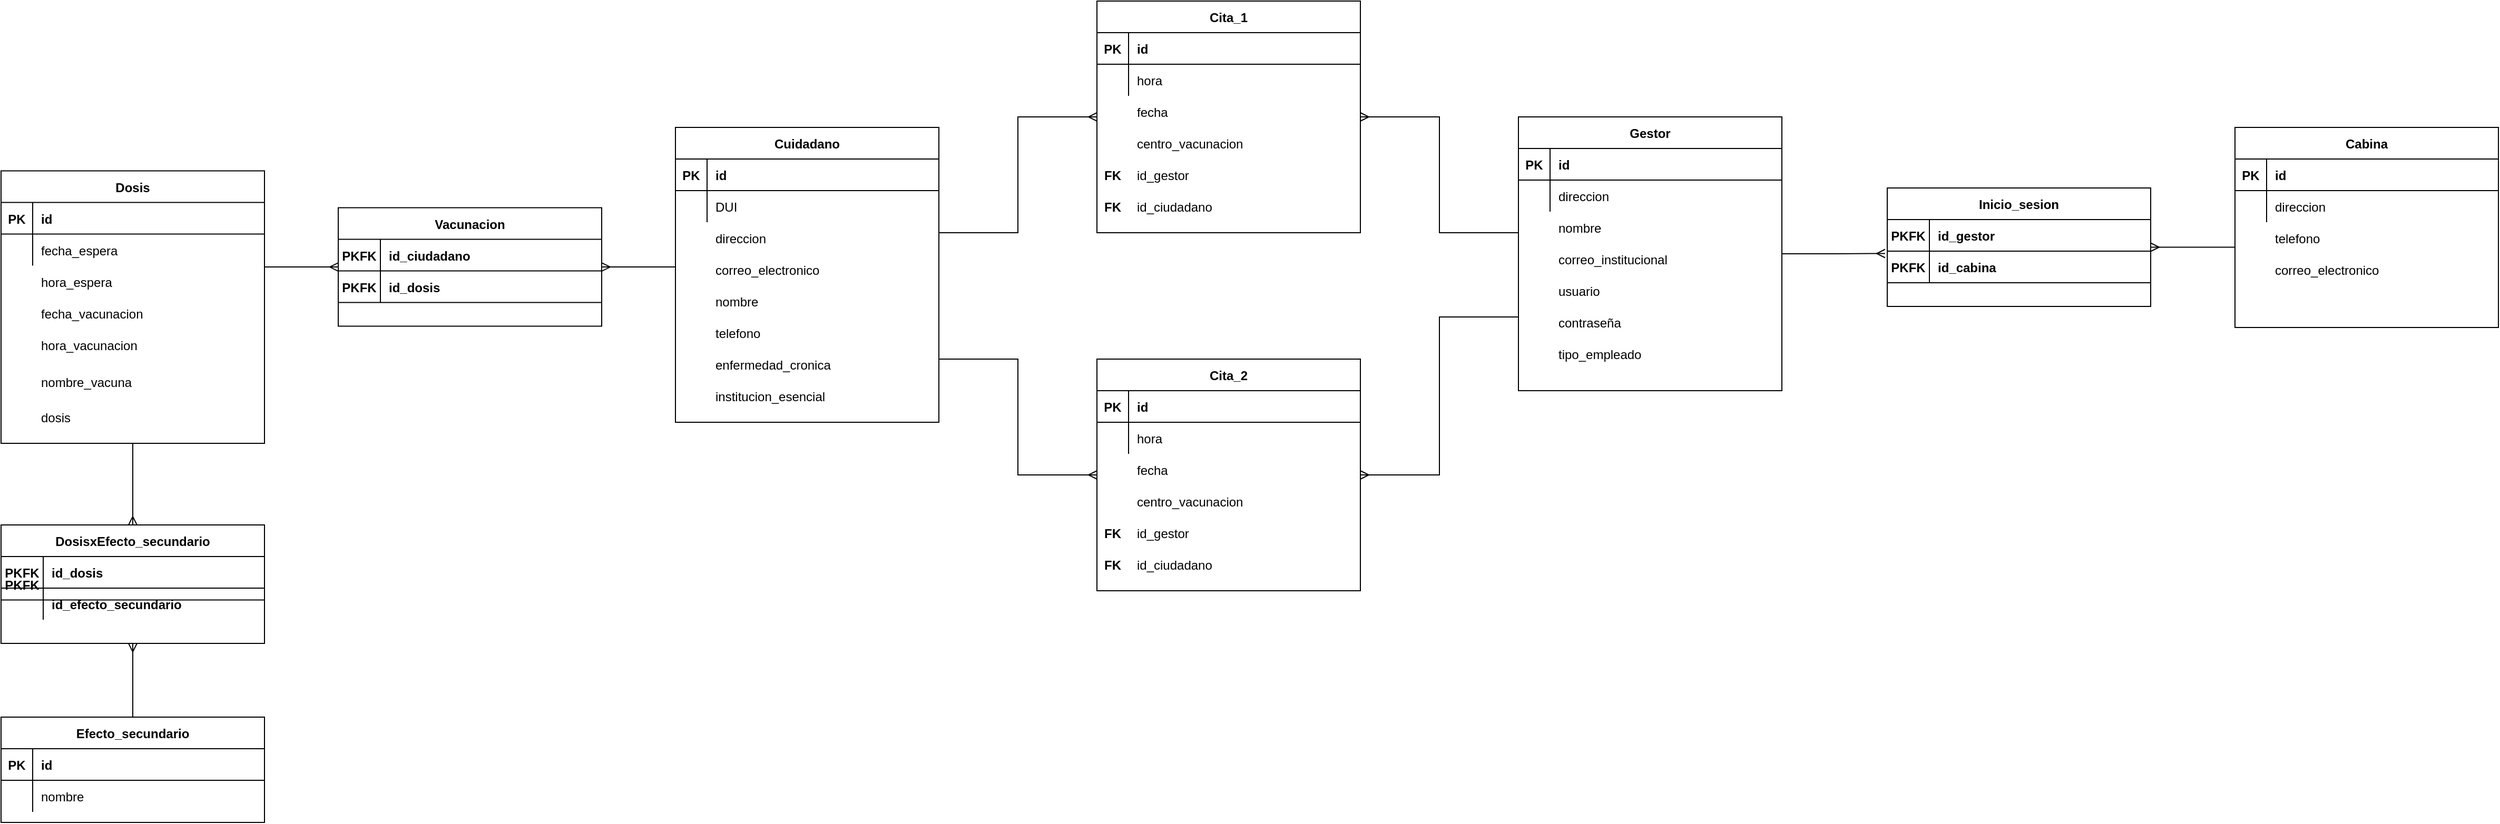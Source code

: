 <mxfile version="14.6.13" type="device"><diagram id="R2lEEEUBdFMjLlhIrx00" name="Page-1"><mxGraphModel dx="3122" dy="1922" grid="1" gridSize="10" guides="1" tooltips="1" connect="1" arrows="1" fold="1" page="1" pageScale="1" pageWidth="850" pageHeight="1100" math="0" shadow="0" extFonts="Permanent Marker^https://fonts.googleapis.com/css?family=Permanent+Marker"><root><mxCell id="0"/><mxCell id="1" parent="0"/><mxCell id="qqLdBo9f3dMh6hDnb5SD-5" style="edgeStyle=orthogonalEdgeStyle;rounded=0;orthogonalLoop=1;jettySize=auto;html=1;entryX=-0.008;entryY=0.075;entryDx=0;entryDy=0;entryPerimeter=0;endArrow=ERmany;endFill=0;" parent="1" source="C-vyLk0tnHw3VtMMgP7b-23" target="MA9Mu7SeojF8FFZjtJZD-76" edge="1"><mxGeometry relative="1" as="geometry"/></mxCell><mxCell id="qqLdBo9f3dMh6hDnb5SD-27" style="edgeStyle=orthogonalEdgeStyle;rounded=0;orthogonalLoop=1;jettySize=auto;html=1;startArrow=none;startFill=0;endArrow=ERmany;endFill=0;" parent="1" source="C-vyLk0tnHw3VtMMgP7b-23" edge="1"><mxGeometry relative="1" as="geometry"><mxPoint x="-120" y="-150" as="targetPoint"/><Array as="points"><mxPoint x="-45" y="-40"/><mxPoint x="-45" y="-150"/></Array></mxGeometry></mxCell><mxCell id="qqLdBo9f3dMh6hDnb5SD-28" style="edgeStyle=orthogonalEdgeStyle;rounded=0;orthogonalLoop=1;jettySize=auto;html=1;startArrow=none;startFill=0;endArrow=ERmany;endFill=0;" parent="1" source="C-vyLk0tnHw3VtMMgP7b-23" target="qqLdBo9f3dMh6hDnb5SD-14" edge="1"><mxGeometry relative="1" as="geometry"><Array as="points"><mxPoint x="-45" y="40"/><mxPoint x="-45" y="190"/></Array></mxGeometry></mxCell><mxCell id="C-vyLk0tnHw3VtMMgP7b-23" value="Gestor" style="shape=table;startSize=30;container=1;collapsible=1;childLayout=tableLayout;fixedRows=1;rowLines=0;fontStyle=1;align=center;resizeLast=1;" parent="1" vertex="1"><mxGeometry x="30" y="-150" width="250" height="260" as="geometry"/></mxCell><mxCell id="C-vyLk0tnHw3VtMMgP7b-24" value="" style="shape=partialRectangle;collapsible=0;dropTarget=0;pointerEvents=0;fillColor=none;points=[[0,0.5],[1,0.5]];portConstraint=eastwest;top=0;left=0;right=0;bottom=1;" parent="C-vyLk0tnHw3VtMMgP7b-23" vertex="1"><mxGeometry y="30" width="250" height="30" as="geometry"/></mxCell><mxCell id="C-vyLk0tnHw3VtMMgP7b-25" value="PK" style="shape=partialRectangle;overflow=hidden;connectable=0;fillColor=none;top=0;left=0;bottom=0;right=0;fontStyle=1;" parent="C-vyLk0tnHw3VtMMgP7b-24" vertex="1"><mxGeometry width="30" height="30" as="geometry"/></mxCell><mxCell id="C-vyLk0tnHw3VtMMgP7b-26" value="id" style="shape=partialRectangle;overflow=hidden;connectable=0;fillColor=none;top=0;left=0;bottom=0;right=0;align=left;spacingLeft=6;fontStyle=1;" parent="C-vyLk0tnHw3VtMMgP7b-24" vertex="1"><mxGeometry x="30" width="220" height="30" as="geometry"/></mxCell><mxCell id="C-vyLk0tnHw3VtMMgP7b-27" value="" style="shape=partialRectangle;collapsible=0;dropTarget=0;pointerEvents=0;fillColor=none;points=[[0,0.5],[1,0.5]];portConstraint=eastwest;top=0;left=0;right=0;bottom=0;" parent="C-vyLk0tnHw3VtMMgP7b-23" vertex="1"><mxGeometry y="60" width="250" height="30" as="geometry"/></mxCell><mxCell id="C-vyLk0tnHw3VtMMgP7b-28" value="" style="shape=partialRectangle;overflow=hidden;connectable=0;fillColor=none;top=0;left=0;bottom=0;right=0;" parent="C-vyLk0tnHw3VtMMgP7b-27" vertex="1"><mxGeometry width="30" height="30" as="geometry"/></mxCell><mxCell id="C-vyLk0tnHw3VtMMgP7b-29" value="direccion" style="shape=partialRectangle;overflow=hidden;connectable=0;fillColor=none;top=0;left=0;bottom=0;right=0;align=left;spacingLeft=6;" parent="C-vyLk0tnHw3VtMMgP7b-27" vertex="1"><mxGeometry x="30" width="220" height="30" as="geometry"/></mxCell><mxCell id="a09OMMPC70132mkgU2HK-1" value="tipo_empleado" style="shape=partialRectangle;overflow=hidden;connectable=0;fillColor=none;top=0;left=0;bottom=0;right=0;align=left;spacingLeft=6;" parent="1" vertex="1"><mxGeometry x="60" y="60" width="220" height="30" as="geometry"/></mxCell><mxCell id="a09OMMPC70132mkgU2HK-2" value="correo_institucional" style="shape=partialRectangle;overflow=hidden;connectable=0;fillColor=none;top=0;left=0;bottom=0;right=0;align=left;spacingLeft=6;" parent="1" vertex="1"><mxGeometry x="60" y="-30" width="210" height="30" as="geometry"/></mxCell><mxCell id="a09OMMPC70132mkgU2HK-3" value="nombre" style="shape=partialRectangle;overflow=hidden;connectable=0;fillColor=none;top=0;left=0;bottom=0;right=0;align=left;spacingLeft=6;" parent="1" vertex="1"><mxGeometry x="60" y="-60" width="220" height="30" as="geometry"/></mxCell><mxCell id="a09OMMPC70132mkgU2HK-4" value="Cabina" style="shape=table;startSize=30;container=1;collapsible=1;childLayout=tableLayout;fixedRows=1;rowLines=0;fontStyle=1;align=center;resizeLast=1;" parent="1" vertex="1"><mxGeometry x="710" y="-140" width="250" height="190" as="geometry"/></mxCell><mxCell id="a09OMMPC70132mkgU2HK-5" value="" style="shape=partialRectangle;collapsible=0;dropTarget=0;pointerEvents=0;fillColor=none;points=[[0,0.5],[1,0.5]];portConstraint=eastwest;top=0;left=0;right=0;bottom=1;" parent="a09OMMPC70132mkgU2HK-4" vertex="1"><mxGeometry y="30" width="250" height="30" as="geometry"/></mxCell><mxCell id="a09OMMPC70132mkgU2HK-6" value="PK" style="shape=partialRectangle;overflow=hidden;connectable=0;fillColor=none;top=0;left=0;bottom=0;right=0;fontStyle=1;" parent="a09OMMPC70132mkgU2HK-5" vertex="1"><mxGeometry width="30" height="30" as="geometry"/></mxCell><mxCell id="a09OMMPC70132mkgU2HK-7" value="id" style="shape=partialRectangle;overflow=hidden;connectable=0;fillColor=none;top=0;left=0;bottom=0;right=0;align=left;spacingLeft=6;fontStyle=1;" parent="a09OMMPC70132mkgU2HK-5" vertex="1"><mxGeometry x="30" width="220" height="30" as="geometry"/></mxCell><mxCell id="a09OMMPC70132mkgU2HK-8" value="" style="shape=partialRectangle;collapsible=0;dropTarget=0;pointerEvents=0;fillColor=none;points=[[0,0.5],[1,0.5]];portConstraint=eastwest;top=0;left=0;right=0;bottom=0;" parent="a09OMMPC70132mkgU2HK-4" vertex="1"><mxGeometry y="60" width="250" height="30" as="geometry"/></mxCell><mxCell id="a09OMMPC70132mkgU2HK-9" value="" style="shape=partialRectangle;overflow=hidden;connectable=0;fillColor=none;top=0;left=0;bottom=0;right=0;" parent="a09OMMPC70132mkgU2HK-8" vertex="1"><mxGeometry width="30" height="30" as="geometry"/></mxCell><mxCell id="a09OMMPC70132mkgU2HK-10" value="direccion" style="shape=partialRectangle;overflow=hidden;connectable=0;fillColor=none;top=0;left=0;bottom=0;right=0;align=left;spacingLeft=6;" parent="a09OMMPC70132mkgU2HK-8" vertex="1"><mxGeometry x="30" width="220" height="30" as="geometry"/></mxCell><mxCell id="a09OMMPC70132mkgU2HK-11" value="telefono" style="shape=partialRectangle;overflow=hidden;connectable=0;fillColor=none;top=0;left=0;bottom=0;right=0;align=left;spacingLeft=6;" parent="1" vertex="1"><mxGeometry x="740" y="-50" width="220" height="30" as="geometry"/></mxCell><mxCell id="a09OMMPC70132mkgU2HK-12" value="correo_electronico" style="shape=partialRectangle;overflow=hidden;connectable=0;fillColor=none;top=0;left=0;bottom=0;right=0;align=left;spacingLeft=6;" parent="1" vertex="1"><mxGeometry x="740" y="-20" width="220" height="30" as="geometry"/></mxCell><mxCell id="a09OMMPC70132mkgU2HK-25" value="Cita_1" style="shape=table;startSize=30;container=1;collapsible=1;childLayout=tableLayout;fixedRows=1;rowLines=0;fontStyle=1;align=center;resizeLast=1;" parent="1" vertex="1"><mxGeometry x="-370" y="-260" width="250" height="220" as="geometry"/></mxCell><mxCell id="a09OMMPC70132mkgU2HK-26" value="" style="shape=partialRectangle;collapsible=0;dropTarget=0;pointerEvents=0;fillColor=none;points=[[0,0.5],[1,0.5]];portConstraint=eastwest;top=0;left=0;right=0;bottom=1;" parent="a09OMMPC70132mkgU2HK-25" vertex="1"><mxGeometry y="30" width="250" height="30" as="geometry"/></mxCell><mxCell id="a09OMMPC70132mkgU2HK-27" value="PK" style="shape=partialRectangle;overflow=hidden;connectable=0;fillColor=none;top=0;left=0;bottom=0;right=0;fontStyle=1;" parent="a09OMMPC70132mkgU2HK-26" vertex="1"><mxGeometry width="30" height="30" as="geometry"/></mxCell><mxCell id="a09OMMPC70132mkgU2HK-28" value="id" style="shape=partialRectangle;overflow=hidden;connectable=0;fillColor=none;top=0;left=0;bottom=0;right=0;align=left;spacingLeft=6;fontStyle=1;" parent="a09OMMPC70132mkgU2HK-26" vertex="1"><mxGeometry x="30" width="220" height="30" as="geometry"/></mxCell><mxCell id="a09OMMPC70132mkgU2HK-29" value="" style="shape=partialRectangle;collapsible=0;dropTarget=0;pointerEvents=0;fillColor=none;points=[[0,0.5],[1,0.5]];portConstraint=eastwest;top=0;left=0;right=0;bottom=0;" parent="a09OMMPC70132mkgU2HK-25" vertex="1"><mxGeometry y="60" width="250" height="30" as="geometry"/></mxCell><mxCell id="a09OMMPC70132mkgU2HK-30" value="" style="shape=partialRectangle;overflow=hidden;connectable=0;fillColor=none;top=0;left=0;bottom=0;right=0;" parent="a09OMMPC70132mkgU2HK-29" vertex="1"><mxGeometry width="30" height="30" as="geometry"/></mxCell><mxCell id="a09OMMPC70132mkgU2HK-31" value="hora" style="shape=partialRectangle;overflow=hidden;connectable=0;fillColor=none;top=0;left=0;bottom=0;right=0;align=left;spacingLeft=6;" parent="a09OMMPC70132mkgU2HK-29" vertex="1"><mxGeometry x="30" width="220" height="30" as="geometry"/></mxCell><mxCell id="a09OMMPC70132mkgU2HK-33" value="centro_vacunacion" style="shape=partialRectangle;overflow=hidden;connectable=0;fillColor=none;top=0;left=0;bottom=0;right=0;align=left;spacingLeft=6;" parent="1" vertex="1"><mxGeometry x="-340" y="-140" width="220" height="30" as="geometry"/></mxCell><mxCell id="qqLdBo9f3dMh6hDnb5SD-30" style="edgeStyle=orthogonalEdgeStyle;rounded=0;orthogonalLoop=1;jettySize=auto;html=1;entryX=0;entryY=0.5;entryDx=0;entryDy=0;startArrow=none;startFill=0;endArrow=ERmany;endFill=0;" parent="1" source="a09OMMPC70132mkgU2HK-72" target="a09OMMPC70132mkgU2HK-25" edge="1"><mxGeometry relative="1" as="geometry"><Array as="points"><mxPoint x="-445" y="-40"/><mxPoint x="-445" y="-150"/></Array></mxGeometry></mxCell><mxCell id="qqLdBo9f3dMh6hDnb5SD-31" style="edgeStyle=orthogonalEdgeStyle;rounded=0;orthogonalLoop=1;jettySize=auto;html=1;entryX=0;entryY=0.5;entryDx=0;entryDy=0;startArrow=none;startFill=0;endArrow=ERmany;endFill=0;" parent="1" source="a09OMMPC70132mkgU2HK-72" target="qqLdBo9f3dMh6hDnb5SD-14" edge="1"><mxGeometry relative="1" as="geometry"><Array as="points"><mxPoint x="-445" y="80"/><mxPoint x="-445" y="190"/></Array></mxGeometry></mxCell><mxCell id="a09OMMPC70132mkgU2HK-72" value="Cuidadano" style="shape=table;startSize=30;container=1;collapsible=1;childLayout=tableLayout;fixedRows=1;rowLines=0;fontStyle=1;align=center;resizeLast=1;" parent="1" vertex="1"><mxGeometry x="-770" y="-140" width="250" height="280" as="geometry"/></mxCell><mxCell id="a09OMMPC70132mkgU2HK-73" value="" style="shape=partialRectangle;collapsible=0;dropTarget=0;pointerEvents=0;fillColor=none;points=[[0,0.5],[1,0.5]];portConstraint=eastwest;top=0;left=0;right=0;bottom=1;" parent="a09OMMPC70132mkgU2HK-72" vertex="1"><mxGeometry y="30" width="250" height="30" as="geometry"/></mxCell><mxCell id="a09OMMPC70132mkgU2HK-74" value="PK" style="shape=partialRectangle;overflow=hidden;connectable=0;fillColor=none;top=0;left=0;bottom=0;right=0;fontStyle=1;" parent="a09OMMPC70132mkgU2HK-73" vertex="1"><mxGeometry width="30" height="30" as="geometry"/></mxCell><mxCell id="a09OMMPC70132mkgU2HK-75" value="id" style="shape=partialRectangle;overflow=hidden;connectable=0;fillColor=none;top=0;left=0;bottom=0;right=0;align=left;spacingLeft=6;fontStyle=1;" parent="a09OMMPC70132mkgU2HK-73" vertex="1"><mxGeometry x="30" width="220" height="30" as="geometry"/></mxCell><mxCell id="a09OMMPC70132mkgU2HK-76" value="" style="shape=partialRectangle;collapsible=0;dropTarget=0;pointerEvents=0;fillColor=none;points=[[0,0.5],[1,0.5]];portConstraint=eastwest;top=0;left=0;right=0;bottom=0;" parent="a09OMMPC70132mkgU2HK-72" vertex="1"><mxGeometry y="60" width="250" height="30" as="geometry"/></mxCell><mxCell id="a09OMMPC70132mkgU2HK-77" value="" style="shape=partialRectangle;overflow=hidden;connectable=0;fillColor=none;top=0;left=0;bottom=0;right=0;" parent="a09OMMPC70132mkgU2HK-76" vertex="1"><mxGeometry width="30" height="30" as="geometry"/></mxCell><mxCell id="a09OMMPC70132mkgU2HK-78" value="DUI" style="shape=partialRectangle;overflow=hidden;connectable=0;fillColor=none;top=0;left=0;bottom=0;right=0;align=left;spacingLeft=6;" parent="a09OMMPC70132mkgU2HK-76" vertex="1"><mxGeometry x="30" width="220" height="30" as="geometry"/></mxCell><mxCell id="a09OMMPC70132mkgU2HK-79" value="direccion" style="shape=partialRectangle;overflow=hidden;connectable=0;fillColor=none;top=0;left=0;bottom=0;right=0;align=left;spacingLeft=6;" parent="1" vertex="1"><mxGeometry x="-740" y="-50" width="220" height="30" as="geometry"/></mxCell><mxCell id="a09OMMPC70132mkgU2HK-80" value="correo_electronico" style="shape=partialRectangle;overflow=hidden;connectable=0;fillColor=none;top=0;left=0;bottom=0;right=0;align=left;spacingLeft=6;" parent="1" vertex="1"><mxGeometry x="-740" y="-20" width="220" height="30" as="geometry"/></mxCell><mxCell id="a09OMMPC70132mkgU2HK-81" value="nombre" style="shape=partialRectangle;overflow=hidden;connectable=0;fillColor=none;top=0;left=0;bottom=0;right=0;align=left;spacingLeft=6;" parent="1" vertex="1"><mxGeometry x="-740" y="10" width="220" height="30" as="geometry"/></mxCell><mxCell id="a09OMMPC70132mkgU2HK-82" value="telefono" style="shape=partialRectangle;overflow=hidden;connectable=0;fillColor=none;top=0;left=0;bottom=0;right=0;align=left;spacingLeft=6;" parent="1" vertex="1"><mxGeometry x="-740" y="40" width="220" height="30" as="geometry"/></mxCell><mxCell id="a09OMMPC70132mkgU2HK-83" value="enfermedad_cronica" style="shape=partialRectangle;overflow=hidden;connectable=0;fillColor=none;top=0;left=0;bottom=0;right=0;align=left;spacingLeft=6;" parent="1" vertex="1"><mxGeometry x="-740" y="70" width="220" height="30" as="geometry"/></mxCell><mxCell id="qqLdBo9f3dMh6hDnb5SD-73" style="edgeStyle=orthogonalEdgeStyle;rounded=0;orthogonalLoop=1;jettySize=auto;html=1;entryX=0.5;entryY=0;entryDx=0;entryDy=0;startArrow=none;startFill=0;endArrow=ERmany;endFill=0;" parent="1" source="a09OMMPC70132mkgU2HK-92" target="qqLdBo9f3dMh6hDnb5SD-64" edge="1"><mxGeometry relative="1" as="geometry"/></mxCell><mxCell id="a09OMMPC70132mkgU2HK-92" value="Dosis" style="shape=table;startSize=30;container=1;collapsible=1;childLayout=tableLayout;fixedRows=1;rowLines=0;fontStyle=1;align=center;resizeLast=1;" parent="1" vertex="1"><mxGeometry x="-1410" y="-98.75" width="250" height="258.75" as="geometry"/></mxCell><mxCell id="a09OMMPC70132mkgU2HK-93" value="" style="shape=partialRectangle;collapsible=0;dropTarget=0;pointerEvents=0;fillColor=none;points=[[0,0.5],[1,0.5]];portConstraint=eastwest;top=0;left=0;right=0;bottom=1;" parent="a09OMMPC70132mkgU2HK-92" vertex="1"><mxGeometry y="30" width="250" height="30" as="geometry"/></mxCell><mxCell id="a09OMMPC70132mkgU2HK-94" value="PK" style="shape=partialRectangle;overflow=hidden;connectable=0;fillColor=none;top=0;left=0;bottom=0;right=0;fontStyle=1;" parent="a09OMMPC70132mkgU2HK-93" vertex="1"><mxGeometry width="30" height="30" as="geometry"/></mxCell><mxCell id="a09OMMPC70132mkgU2HK-95" value="id" style="shape=partialRectangle;overflow=hidden;connectable=0;fillColor=none;top=0;left=0;bottom=0;right=0;align=left;spacingLeft=6;fontStyle=1;" parent="a09OMMPC70132mkgU2HK-93" vertex="1"><mxGeometry x="30" width="220" height="30" as="geometry"/></mxCell><mxCell id="a09OMMPC70132mkgU2HK-96" value="" style="shape=partialRectangle;collapsible=0;dropTarget=0;pointerEvents=0;fillColor=none;points=[[0,0.5],[1,0.5]];portConstraint=eastwest;top=0;left=0;right=0;bottom=0;" parent="a09OMMPC70132mkgU2HK-92" vertex="1"><mxGeometry y="60" width="250" height="30" as="geometry"/></mxCell><mxCell id="a09OMMPC70132mkgU2HK-97" value="" style="shape=partialRectangle;overflow=hidden;connectable=0;fillColor=none;top=0;left=0;bottom=0;right=0;" parent="a09OMMPC70132mkgU2HK-96" vertex="1"><mxGeometry width="30" height="30" as="geometry"/></mxCell><mxCell id="a09OMMPC70132mkgU2HK-98" value="fecha_espera" style="shape=partialRectangle;overflow=hidden;connectable=0;fillColor=none;top=0;left=0;bottom=0;right=0;align=left;spacingLeft=6;" parent="a09OMMPC70132mkgU2HK-96" vertex="1"><mxGeometry x="30" width="220" height="30" as="geometry"/></mxCell><mxCell id="a09OMMPC70132mkgU2HK-100" value="hora_espera" style="shape=partialRectangle;overflow=hidden;connectable=0;fillColor=none;top=0;left=0;bottom=0;right=0;align=left;spacingLeft=6;" parent="1" vertex="1"><mxGeometry x="-1380" y="-8.75" width="220" height="30" as="geometry"/></mxCell><mxCell id="MA9Mu7SeojF8FFZjtJZD-11" value="fecha" style="shape=partialRectangle;overflow=hidden;connectable=0;fillColor=none;top=0;left=0;bottom=0;right=0;align=left;spacingLeft=6;" parent="1" vertex="1"><mxGeometry x="-340" y="-170" width="220" height="30" as="geometry"/></mxCell><mxCell id="MA9Mu7SeojF8FFZjtJZD-17" value="fecha_vacunacion" style="shape=partialRectangle;overflow=hidden;connectable=0;fillColor=none;top=0;left=0;bottom=0;right=0;align=left;spacingLeft=6;" parent="1" vertex="1"><mxGeometry x="-1380" y="21.25" width="220" height="30" as="geometry"/></mxCell><mxCell id="MA9Mu7SeojF8FFZjtJZD-18" value="hora_vacunacion" style="shape=partialRectangle;overflow=hidden;connectable=0;fillColor=none;top=0;left=0;bottom=0;right=0;align=left;spacingLeft=6;" parent="1" vertex="1"><mxGeometry x="-1380" y="51.25" width="220" height="30" as="geometry"/></mxCell><mxCell id="MA9Mu7SeojF8FFZjtJZD-20" value="nombre_vacuna" style="shape=partialRectangle;overflow=hidden;connectable=0;fillColor=none;top=0;left=0;bottom=0;right=0;align=left;spacingLeft=6;" parent="1" vertex="1"><mxGeometry x="-1380" y="86.25" width="220" height="30" as="geometry"/></mxCell><mxCell id="qqLdBo9f3dMh6hDnb5SD-9" style="edgeStyle=orthogonalEdgeStyle;rounded=0;orthogonalLoop=1;jettySize=auto;html=1;endArrow=none;endFill=0;startArrow=ERmany;startFill=0;" parent="1" source="MA9Mu7SeojF8FFZjtJZD-69" edge="1"><mxGeometry relative="1" as="geometry"><mxPoint x="710" y="-26.25" as="targetPoint"/></mxGeometry></mxCell><mxCell id="MA9Mu7SeojF8FFZjtJZD-69" value="Inicio_sesion" style="shape=table;startSize=30;container=1;collapsible=1;childLayout=tableLayout;fixedRows=1;rowLines=0;fontStyle=1;align=center;resizeLast=1;" parent="1" vertex="1"><mxGeometry x="380" y="-82.5" width="250" height="112.5" as="geometry"/></mxCell><mxCell id="MA9Mu7SeojF8FFZjtJZD-70" value="" style="shape=partialRectangle;collapsible=0;dropTarget=0;pointerEvents=0;fillColor=none;points=[[0,0.5],[1,0.5]];portConstraint=eastwest;top=0;left=0;right=0;bottom=1;" parent="MA9Mu7SeojF8FFZjtJZD-69" vertex="1"><mxGeometry y="30" width="250" height="30" as="geometry"/></mxCell><mxCell id="MA9Mu7SeojF8FFZjtJZD-71" value="PKFK" style="shape=partialRectangle;overflow=hidden;connectable=0;fillColor=none;top=0;left=0;bottom=0;right=0;fontStyle=1;" parent="MA9Mu7SeojF8FFZjtJZD-70" vertex="1"><mxGeometry width="40" height="30" as="geometry"/></mxCell><mxCell id="MA9Mu7SeojF8FFZjtJZD-72" value="id_gestor" style="shape=partialRectangle;overflow=hidden;connectable=0;fillColor=none;top=0;left=0;bottom=0;right=0;align=left;spacingLeft=6;fontStyle=1;" parent="MA9Mu7SeojF8FFZjtJZD-70" vertex="1"><mxGeometry x="40" width="210" height="30" as="geometry"/></mxCell><mxCell id="MA9Mu7SeojF8FFZjtJZD-73" value="" style="shape=partialRectangle;collapsible=0;dropTarget=0;pointerEvents=0;fillColor=none;points=[[0,0.5],[1,0.5]];portConstraint=eastwest;top=0;left=0;right=0;bottom=0;" parent="MA9Mu7SeojF8FFZjtJZD-69" vertex="1"><mxGeometry y="60" width="250" height="30" as="geometry"/></mxCell><mxCell id="MA9Mu7SeojF8FFZjtJZD-74" value="" style="shape=partialRectangle;overflow=hidden;connectable=0;fillColor=none;top=0;left=0;bottom=0;right=0;" parent="MA9Mu7SeojF8FFZjtJZD-73" vertex="1"><mxGeometry width="40" height="30" as="geometry"/></mxCell><mxCell id="MA9Mu7SeojF8FFZjtJZD-75" value="id_cabina" style="shape=partialRectangle;overflow=hidden;connectable=0;fillColor=none;top=0;left=0;bottom=0;right=0;align=left;spacingLeft=6;fontStyle=1" parent="MA9Mu7SeojF8FFZjtJZD-73" vertex="1"><mxGeometry x="40" width="210" height="30" as="geometry"/></mxCell><mxCell id="MA9Mu7SeojF8FFZjtJZD-76" value="" style="shape=partialRectangle;collapsible=0;dropTarget=0;pointerEvents=0;fillColor=none;points=[[0,0.5],[1,0.5]];portConstraint=eastwest;top=0;left=0;right=0;bottom=1;" parent="1" vertex="1"><mxGeometry x="380" y="-22.5" width="250" height="30" as="geometry"/></mxCell><mxCell id="MA9Mu7SeojF8FFZjtJZD-77" value="PKFK" style="shape=partialRectangle;overflow=hidden;connectable=0;fillColor=none;top=0;left=0;bottom=0;right=0;fontStyle=1;" parent="MA9Mu7SeojF8FFZjtJZD-76" vertex="1"><mxGeometry width="40" height="30" as="geometry"/></mxCell><mxCell id="qqLdBo9f3dMh6hDnb5SD-1" value="usuario" style="shape=partialRectangle;overflow=hidden;connectable=0;fillColor=none;top=0;left=0;bottom=0;right=0;align=left;spacingLeft=6;" parent="1" vertex="1"><mxGeometry x="60" width="220" height="30" as="geometry"/></mxCell><mxCell id="qqLdBo9f3dMh6hDnb5SD-2" value="contraseña" style="shape=partialRectangle;overflow=hidden;connectable=0;fillColor=none;top=0;left=0;bottom=0;right=0;align=left;spacingLeft=6;" parent="1" vertex="1"><mxGeometry x="60" y="30" width="220" height="30" as="geometry"/></mxCell><mxCell id="qqLdBo9f3dMh6hDnb5SD-10" value="id_gestor" style="shape=partialRectangle;overflow=hidden;connectable=0;fillColor=none;top=0;left=0;bottom=0;right=0;align=left;spacingLeft=6;" parent="1" vertex="1"><mxGeometry x="-340" y="-110" width="220" height="30" as="geometry"/></mxCell><mxCell id="qqLdBo9f3dMh6hDnb5SD-11" value="FK" style="shape=partialRectangle;overflow=hidden;connectable=0;fillColor=none;top=0;left=0;bottom=0;right=0;fontStyle=1;" parent="1" vertex="1"><mxGeometry x="-370" y="-110" width="30" height="30" as="geometry"/></mxCell><mxCell id="qqLdBo9f3dMh6hDnb5SD-12" value="id_ciudadano" style="shape=partialRectangle;overflow=hidden;connectable=0;fillColor=none;top=0;left=0;bottom=0;right=0;align=left;spacingLeft=6;" parent="1" vertex="1"><mxGeometry x="-340" y="-80" width="220" height="30" as="geometry"/></mxCell><mxCell id="qqLdBo9f3dMh6hDnb5SD-13" value="FK" style="shape=partialRectangle;overflow=hidden;connectable=0;fillColor=none;top=0;left=0;bottom=0;right=0;fontStyle=1;" parent="1" vertex="1"><mxGeometry x="-370" y="-80" width="30" height="30" as="geometry"/></mxCell><mxCell id="qqLdBo9f3dMh6hDnb5SD-14" value="Cita_2" style="shape=table;startSize=30;container=1;collapsible=1;childLayout=tableLayout;fixedRows=1;rowLines=0;fontStyle=1;align=center;resizeLast=1;" parent="1" vertex="1"><mxGeometry x="-370" y="80" width="250" height="220" as="geometry"/></mxCell><mxCell id="qqLdBo9f3dMh6hDnb5SD-15" value="" style="shape=partialRectangle;collapsible=0;dropTarget=0;pointerEvents=0;fillColor=none;points=[[0,0.5],[1,0.5]];portConstraint=eastwest;top=0;left=0;right=0;bottom=1;" parent="qqLdBo9f3dMh6hDnb5SD-14" vertex="1"><mxGeometry y="30" width="250" height="30" as="geometry"/></mxCell><mxCell id="qqLdBo9f3dMh6hDnb5SD-16" value="PK" style="shape=partialRectangle;overflow=hidden;connectable=0;fillColor=none;top=0;left=0;bottom=0;right=0;fontStyle=1;" parent="qqLdBo9f3dMh6hDnb5SD-15" vertex="1"><mxGeometry width="30" height="30" as="geometry"/></mxCell><mxCell id="qqLdBo9f3dMh6hDnb5SD-17" value="id" style="shape=partialRectangle;overflow=hidden;connectable=0;fillColor=none;top=0;left=0;bottom=0;right=0;align=left;spacingLeft=6;fontStyle=1;" parent="qqLdBo9f3dMh6hDnb5SD-15" vertex="1"><mxGeometry x="30" width="220" height="30" as="geometry"/></mxCell><mxCell id="qqLdBo9f3dMh6hDnb5SD-18" value="" style="shape=partialRectangle;collapsible=0;dropTarget=0;pointerEvents=0;fillColor=none;points=[[0,0.5],[1,0.5]];portConstraint=eastwest;top=0;left=0;right=0;bottom=0;" parent="qqLdBo9f3dMh6hDnb5SD-14" vertex="1"><mxGeometry y="60" width="250" height="30" as="geometry"/></mxCell><mxCell id="qqLdBo9f3dMh6hDnb5SD-19" value="" style="shape=partialRectangle;overflow=hidden;connectable=0;fillColor=none;top=0;left=0;bottom=0;right=0;" parent="qqLdBo9f3dMh6hDnb5SD-18" vertex="1"><mxGeometry width="30" height="30" as="geometry"/></mxCell><mxCell id="qqLdBo9f3dMh6hDnb5SD-20" value="hora" style="shape=partialRectangle;overflow=hidden;connectable=0;fillColor=none;top=0;left=0;bottom=0;right=0;align=left;spacingLeft=6;" parent="qqLdBo9f3dMh6hDnb5SD-18" vertex="1"><mxGeometry x="30" width="220" height="30" as="geometry"/></mxCell><mxCell id="qqLdBo9f3dMh6hDnb5SD-21" value="centro_vacunacion" style="shape=partialRectangle;overflow=hidden;connectable=0;fillColor=none;top=0;left=0;bottom=0;right=0;align=left;spacingLeft=6;" parent="1" vertex="1"><mxGeometry x="-340" y="200" width="220" height="30" as="geometry"/></mxCell><mxCell id="qqLdBo9f3dMh6hDnb5SD-22" value="fecha" style="shape=partialRectangle;overflow=hidden;connectable=0;fillColor=none;top=0;left=0;bottom=0;right=0;align=left;spacingLeft=6;" parent="1" vertex="1"><mxGeometry x="-340" y="170" width="220" height="30" as="geometry"/></mxCell><mxCell id="qqLdBo9f3dMh6hDnb5SD-23" value="id_gestor" style="shape=partialRectangle;overflow=hidden;connectable=0;fillColor=none;top=0;left=0;bottom=0;right=0;align=left;spacingLeft=6;" parent="1" vertex="1"><mxGeometry x="-340" y="230" width="220" height="30" as="geometry"/></mxCell><mxCell id="qqLdBo9f3dMh6hDnb5SD-24" value="FK" style="shape=partialRectangle;overflow=hidden;connectable=0;fillColor=none;top=0;left=0;bottom=0;right=0;fontStyle=1;" parent="1" vertex="1"><mxGeometry x="-370" y="230" width="30" height="30" as="geometry"/></mxCell><mxCell id="qqLdBo9f3dMh6hDnb5SD-25" value="id_ciudadano" style="shape=partialRectangle;overflow=hidden;connectable=0;fillColor=none;top=0;left=0;bottom=0;right=0;align=left;spacingLeft=6;" parent="1" vertex="1"><mxGeometry x="-340" y="260" width="220" height="30" as="geometry"/></mxCell><mxCell id="qqLdBo9f3dMh6hDnb5SD-26" value="FK" style="shape=partialRectangle;overflow=hidden;connectable=0;fillColor=none;top=0;left=0;bottom=0;right=0;fontStyle=1;" parent="1" vertex="1"><mxGeometry x="-370" y="260" width="30" height="30" as="geometry"/></mxCell><mxCell id="qqLdBo9f3dMh6hDnb5SD-29" value="institucion_esencial" style="shape=partialRectangle;overflow=hidden;connectable=0;fillColor=none;top=0;left=0;bottom=0;right=0;align=left;spacingLeft=6;" parent="1" vertex="1"><mxGeometry x="-740" y="100" width="220" height="30" as="geometry"/></mxCell><mxCell id="qqLdBo9f3dMh6hDnb5SD-53" style="edgeStyle=orthogonalEdgeStyle;rounded=0;orthogonalLoop=1;jettySize=auto;html=1;startArrow=ERmany;startFill=0;endArrow=none;endFill=0;" parent="1" source="qqLdBo9f3dMh6hDnb5SD-43" edge="1"><mxGeometry relative="1" as="geometry"><mxPoint x="-770" y="-7.5" as="targetPoint"/></mxGeometry></mxCell><mxCell id="qqLdBo9f3dMh6hDnb5SD-54" style="edgeStyle=orthogonalEdgeStyle;rounded=0;orthogonalLoop=1;jettySize=auto;html=1;startArrow=ERmany;startFill=0;endArrow=none;endFill=0;" parent="1" source="qqLdBo9f3dMh6hDnb5SD-43" edge="1"><mxGeometry relative="1" as="geometry"><mxPoint x="-1160" y="-7.5" as="targetPoint"/></mxGeometry></mxCell><mxCell id="qqLdBo9f3dMh6hDnb5SD-43" value="Vacunacion" style="shape=table;startSize=30;container=1;collapsible=1;childLayout=tableLayout;fixedRows=1;rowLines=0;fontStyle=1;align=center;resizeLast=1;" parent="1" vertex="1"><mxGeometry x="-1090" y="-63.75" width="250" height="112.5" as="geometry"/></mxCell><mxCell id="qqLdBo9f3dMh6hDnb5SD-44" value="" style="shape=partialRectangle;collapsible=0;dropTarget=0;pointerEvents=0;fillColor=none;points=[[0,0.5],[1,0.5]];portConstraint=eastwest;top=0;left=0;right=0;bottom=1;" parent="qqLdBo9f3dMh6hDnb5SD-43" vertex="1"><mxGeometry y="30" width="250" height="30" as="geometry"/></mxCell><mxCell id="qqLdBo9f3dMh6hDnb5SD-45" value="PKFK" style="shape=partialRectangle;overflow=hidden;connectable=0;fillColor=none;top=0;left=0;bottom=0;right=0;fontStyle=1;" parent="qqLdBo9f3dMh6hDnb5SD-44" vertex="1"><mxGeometry width="40" height="30" as="geometry"/></mxCell><mxCell id="qqLdBo9f3dMh6hDnb5SD-46" value="id_ciudadano" style="shape=partialRectangle;overflow=hidden;connectable=0;fillColor=none;top=0;left=0;bottom=0;right=0;align=left;spacingLeft=6;fontStyle=1;" parent="qqLdBo9f3dMh6hDnb5SD-44" vertex="1"><mxGeometry x="40" width="210" height="30" as="geometry"/></mxCell><mxCell id="qqLdBo9f3dMh6hDnb5SD-47" value="" style="shape=partialRectangle;collapsible=0;dropTarget=0;pointerEvents=0;fillColor=none;points=[[0,0.5],[1,0.5]];portConstraint=eastwest;top=0;left=0;right=0;bottom=0;" parent="qqLdBo9f3dMh6hDnb5SD-43" vertex="1"><mxGeometry y="60" width="250" height="30" as="geometry"/></mxCell><mxCell id="qqLdBo9f3dMh6hDnb5SD-48" value="" style="shape=partialRectangle;overflow=hidden;connectable=0;fillColor=none;top=0;left=0;bottom=0;right=0;" parent="qqLdBo9f3dMh6hDnb5SD-47" vertex="1"><mxGeometry width="40" height="30" as="geometry"/></mxCell><mxCell id="qqLdBo9f3dMh6hDnb5SD-49" value="id_dosis" style="shape=partialRectangle;overflow=hidden;connectable=0;fillColor=none;top=0;left=0;bottom=0;right=0;align=left;spacingLeft=6;fontStyle=1" parent="qqLdBo9f3dMh6hDnb5SD-47" vertex="1"><mxGeometry x="40" width="210" height="30" as="geometry"/></mxCell><mxCell id="qqLdBo9f3dMh6hDnb5SD-50" value="" style="shape=partialRectangle;collapsible=0;dropTarget=0;pointerEvents=0;fillColor=none;points=[[0,0.5],[1,0.5]];portConstraint=eastwest;top=0;left=0;right=0;bottom=1;" parent="1" vertex="1"><mxGeometry x="-1090" y="-3.75" width="250" height="30" as="geometry"/></mxCell><mxCell id="qqLdBo9f3dMh6hDnb5SD-51" value="PKFK" style="shape=partialRectangle;overflow=hidden;connectable=0;fillColor=none;top=0;left=0;bottom=0;right=0;fontStyle=1;" parent="qqLdBo9f3dMh6hDnb5SD-50" vertex="1"><mxGeometry width="40" height="30" as="geometry"/></mxCell><mxCell id="qqLdBo9f3dMh6hDnb5SD-64" value="DosisxEfecto_secundario" style="shape=table;startSize=30;container=1;collapsible=1;childLayout=tableLayout;fixedRows=1;rowLines=0;fontStyle=1;align=center;resizeLast=1;" parent="1" vertex="1"><mxGeometry x="-1410" y="237.5" width="250" height="112.5" as="geometry"/></mxCell><mxCell id="qqLdBo9f3dMh6hDnb5SD-65" value="" style="shape=partialRectangle;collapsible=0;dropTarget=0;pointerEvents=0;fillColor=none;points=[[0,0.5],[1,0.5]];portConstraint=eastwest;top=0;left=0;right=0;bottom=1;" parent="qqLdBo9f3dMh6hDnb5SD-64" vertex="1"><mxGeometry y="30" width="250" height="30" as="geometry"/></mxCell><mxCell id="qqLdBo9f3dMh6hDnb5SD-66" value="PKFK" style="shape=partialRectangle;overflow=hidden;connectable=0;fillColor=none;top=0;left=0;bottom=0;right=0;fontStyle=1;" parent="qqLdBo9f3dMh6hDnb5SD-65" vertex="1"><mxGeometry width="40" height="30" as="geometry"/></mxCell><mxCell id="qqLdBo9f3dMh6hDnb5SD-67" value="id_dosis" style="shape=partialRectangle;overflow=hidden;connectable=0;fillColor=none;top=0;left=0;bottom=0;right=0;align=left;spacingLeft=6;fontStyle=1;" parent="qqLdBo9f3dMh6hDnb5SD-65" vertex="1"><mxGeometry x="40" width="210" height="30" as="geometry"/></mxCell><mxCell id="qqLdBo9f3dMh6hDnb5SD-68" value="" style="shape=partialRectangle;collapsible=0;dropTarget=0;pointerEvents=0;fillColor=none;points=[[0,0.5],[1,0.5]];portConstraint=eastwest;top=0;left=0;right=0;bottom=0;" parent="qqLdBo9f3dMh6hDnb5SD-64" vertex="1"><mxGeometry y="60" width="250" height="30" as="geometry"/></mxCell><mxCell id="qqLdBo9f3dMh6hDnb5SD-69" value="" style="shape=partialRectangle;overflow=hidden;connectable=0;fillColor=none;top=0;left=0;bottom=0;right=0;" parent="qqLdBo9f3dMh6hDnb5SD-68" vertex="1"><mxGeometry width="40" height="30" as="geometry"/></mxCell><mxCell id="qqLdBo9f3dMh6hDnb5SD-70" value="id_efecto_secundario" style="shape=partialRectangle;overflow=hidden;connectable=0;fillColor=none;top=0;left=0;bottom=0;right=0;align=left;spacingLeft=6;fontStyle=1" parent="qqLdBo9f3dMh6hDnb5SD-68" vertex="1"><mxGeometry x="40" width="210" height="30" as="geometry"/></mxCell><mxCell id="qqLdBo9f3dMh6hDnb5SD-71" value="" style="shape=partialRectangle;collapsible=0;dropTarget=0;pointerEvents=0;fillColor=none;points=[[0,0.5],[1,0.5]];portConstraint=eastwest;top=0;left=0;right=0;bottom=1;" parent="1" vertex="1"><mxGeometry x="-1410" y="278.75" width="250" height="30" as="geometry"/></mxCell><mxCell id="qqLdBo9f3dMh6hDnb5SD-72" value="PKFK" style="shape=partialRectangle;overflow=hidden;connectable=0;fillColor=none;top=0;left=0;bottom=0;right=0;fontStyle=1;" parent="qqLdBo9f3dMh6hDnb5SD-71" vertex="1"><mxGeometry width="40" height="30" as="geometry"/></mxCell><mxCell id="qqLdBo9f3dMh6hDnb5SD-85" style="edgeStyle=orthogonalEdgeStyle;rounded=0;orthogonalLoop=1;jettySize=auto;html=1;entryX=0.5;entryY=1;entryDx=0;entryDy=0;startArrow=none;startFill=0;endArrow=ERmany;endFill=0;" parent="1" source="qqLdBo9f3dMh6hDnb5SD-74" target="qqLdBo9f3dMh6hDnb5SD-64" edge="1"><mxGeometry relative="1" as="geometry"/></mxCell><mxCell id="qqLdBo9f3dMh6hDnb5SD-74" value="Efecto_secundario" style="shape=table;startSize=30;container=1;collapsible=1;childLayout=tableLayout;fixedRows=1;rowLines=0;fontStyle=1;align=center;resizeLast=1;" parent="1" vertex="1"><mxGeometry x="-1410" y="420" width="250" height="100" as="geometry"/></mxCell><mxCell id="qqLdBo9f3dMh6hDnb5SD-75" value="" style="shape=partialRectangle;collapsible=0;dropTarget=0;pointerEvents=0;fillColor=none;points=[[0,0.5],[1,0.5]];portConstraint=eastwest;top=0;left=0;right=0;bottom=1;" parent="qqLdBo9f3dMh6hDnb5SD-74" vertex="1"><mxGeometry y="30" width="250" height="30" as="geometry"/></mxCell><mxCell id="qqLdBo9f3dMh6hDnb5SD-76" value="PK" style="shape=partialRectangle;overflow=hidden;connectable=0;fillColor=none;top=0;left=0;bottom=0;right=0;fontStyle=1;" parent="qqLdBo9f3dMh6hDnb5SD-75" vertex="1"><mxGeometry width="30" height="30" as="geometry"/></mxCell><mxCell id="qqLdBo9f3dMh6hDnb5SD-77" value="id" style="shape=partialRectangle;overflow=hidden;connectable=0;fillColor=none;top=0;left=0;bottom=0;right=0;align=left;spacingLeft=6;fontStyle=1;" parent="qqLdBo9f3dMh6hDnb5SD-75" vertex="1"><mxGeometry x="30" width="220" height="30" as="geometry"/></mxCell><mxCell id="qqLdBo9f3dMh6hDnb5SD-78" value="" style="shape=partialRectangle;collapsible=0;dropTarget=0;pointerEvents=0;fillColor=none;points=[[0,0.5],[1,0.5]];portConstraint=eastwest;top=0;left=0;right=0;bottom=0;" parent="qqLdBo9f3dMh6hDnb5SD-74" vertex="1"><mxGeometry y="60" width="250" height="30" as="geometry"/></mxCell><mxCell id="qqLdBo9f3dMh6hDnb5SD-79" value="" style="shape=partialRectangle;overflow=hidden;connectable=0;fillColor=none;top=0;left=0;bottom=0;right=0;" parent="qqLdBo9f3dMh6hDnb5SD-78" vertex="1"><mxGeometry width="30" height="30" as="geometry"/></mxCell><mxCell id="qqLdBo9f3dMh6hDnb5SD-80" value="nombre" style="shape=partialRectangle;overflow=hidden;connectable=0;fillColor=none;top=0;left=0;bottom=0;right=0;align=left;spacingLeft=6;" parent="qqLdBo9f3dMh6hDnb5SD-78" vertex="1"><mxGeometry x="30" width="220" height="30" as="geometry"/></mxCell><mxCell id="jzlytLjcP5xgnKAPDm4D-1" value="dosis" style="shape=partialRectangle;overflow=hidden;connectable=0;fillColor=none;top=0;left=0;bottom=0;right=0;align=left;spacingLeft=6;" vertex="1" parent="1"><mxGeometry x="-1380" y="120" width="220" height="30" as="geometry"/></mxCell></root></mxGraphModel></diagram></mxfile>